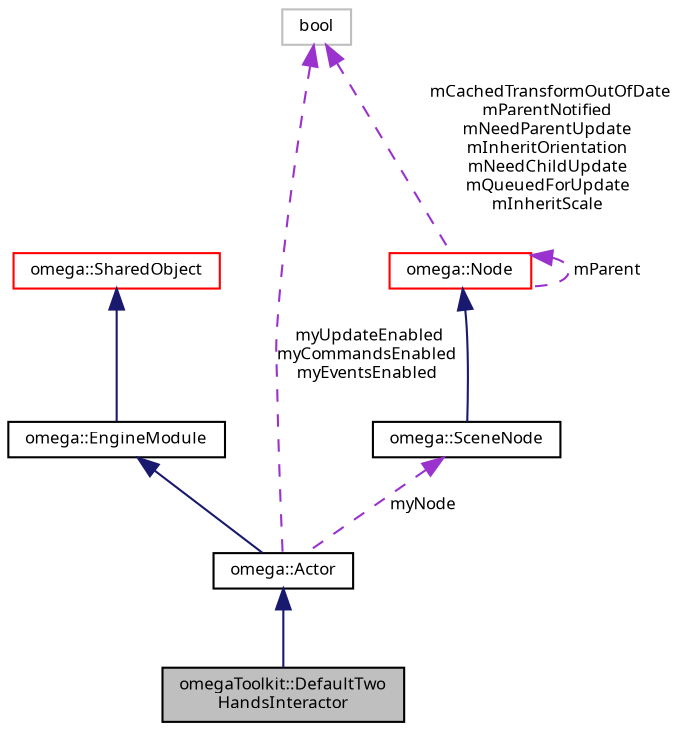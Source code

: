 digraph "omegaToolkit::DefaultTwoHandsInteractor"
{
  bgcolor="transparent";
  edge [fontname="FreeSans.ttf",fontsize="8",labelfontname="FreeSans.ttf",labelfontsize="8"];
  node [fontname="FreeSans.ttf",fontsize="8",shape=record];
  Node1 [label="omegaToolkit::DefaultTwo\lHandsInteractor",height=0.2,width=0.4,color="black", fillcolor="grey75", style="filled" fontcolor="black"];
  Node2 -> Node1 [dir="back",color="midnightblue",fontsize="8",style="solid",fontname="FreeSans.ttf"];
  Node2 [label="omega::Actor",height=0.2,width=0.4,color="black",URL="$classomega_1_1_actor.html",tooltip="A specialied EngineModule used to control objects in a scene and define custom behaviors. "];
  Node3 -> Node2 [dir="back",color="midnightblue",fontsize="8",style="solid",fontname="FreeSans.ttf"];
  Node3 [label="omega::EngineModule",height=0.2,width=0.4,color="black",URL="$classomega_1_1_engine_module.html"];
  Node4 -> Node3 [dir="back",color="midnightblue",fontsize="8",style="solid",fontname="FreeSans.ttf"];
  Node4 [label="omega::SharedObject",height=0.2,width=0.4,color="red",URL="$classomega_1_1_shared_object.html"];
  Node5 -> Node2 [dir="back",color="darkorchid3",fontsize="8",style="dashed",label=" myNode" ,fontname="FreeSans.ttf"];
  Node5 [label="omega::SceneNode",height=0.2,width=0.4,color="black",URL="$classomega_1_1_scene_node.html",tooltip="Represents a node in the omegalib scene graph. "];
  Node6 -> Node5 [dir="back",color="midnightblue",fontsize="8",style="solid",fontname="FreeSans.ttf"];
  Node6 [label="omega::Node",height=0.2,width=0.4,color="red",URL="$classomega_1_1_node.html",tooltip="Class representing a general-purpose node in an articulated scene graph. "];
  Node6 -> Node6 [dir="back",color="darkorchid3",fontsize="8",style="dashed",label=" mParent" ,fontname="FreeSans.ttf"];
  Node7 -> Node6 [dir="back",color="darkorchid3",fontsize="8",style="dashed",label=" mCachedTransformOutOfDate\nmParentNotified\nmNeedParentUpdate\nmInheritOrientation\nmNeedChildUpdate\nmQueuedForUpdate\nmInheritScale" ,fontname="FreeSans.ttf"];
  Node7 [label="bool",height=0.2,width=0.4,color="grey75"];
  Node7 -> Node2 [dir="back",color="darkorchid3",fontsize="8",style="dashed",label=" myUpdateEnabled\nmyCommandsEnabled\nmyEventsEnabled" ,fontname="FreeSans.ttf"];
}
